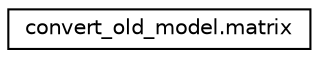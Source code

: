 digraph "Graphical Class Hierarchy"
{
 // LATEX_PDF_SIZE
  edge [fontname="Helvetica",fontsize="10",labelfontname="Helvetica",labelfontsize="10"];
  node [fontname="Helvetica",fontsize="10",shape=record];
  rankdir="LR";
  Node0 [label="convert_old_model.matrix",height=0.2,width=0.4,color="black", fillcolor="white", style="filled",URL="$classconvert__old__model_1_1matrix.html",tooltip=" "];
}

